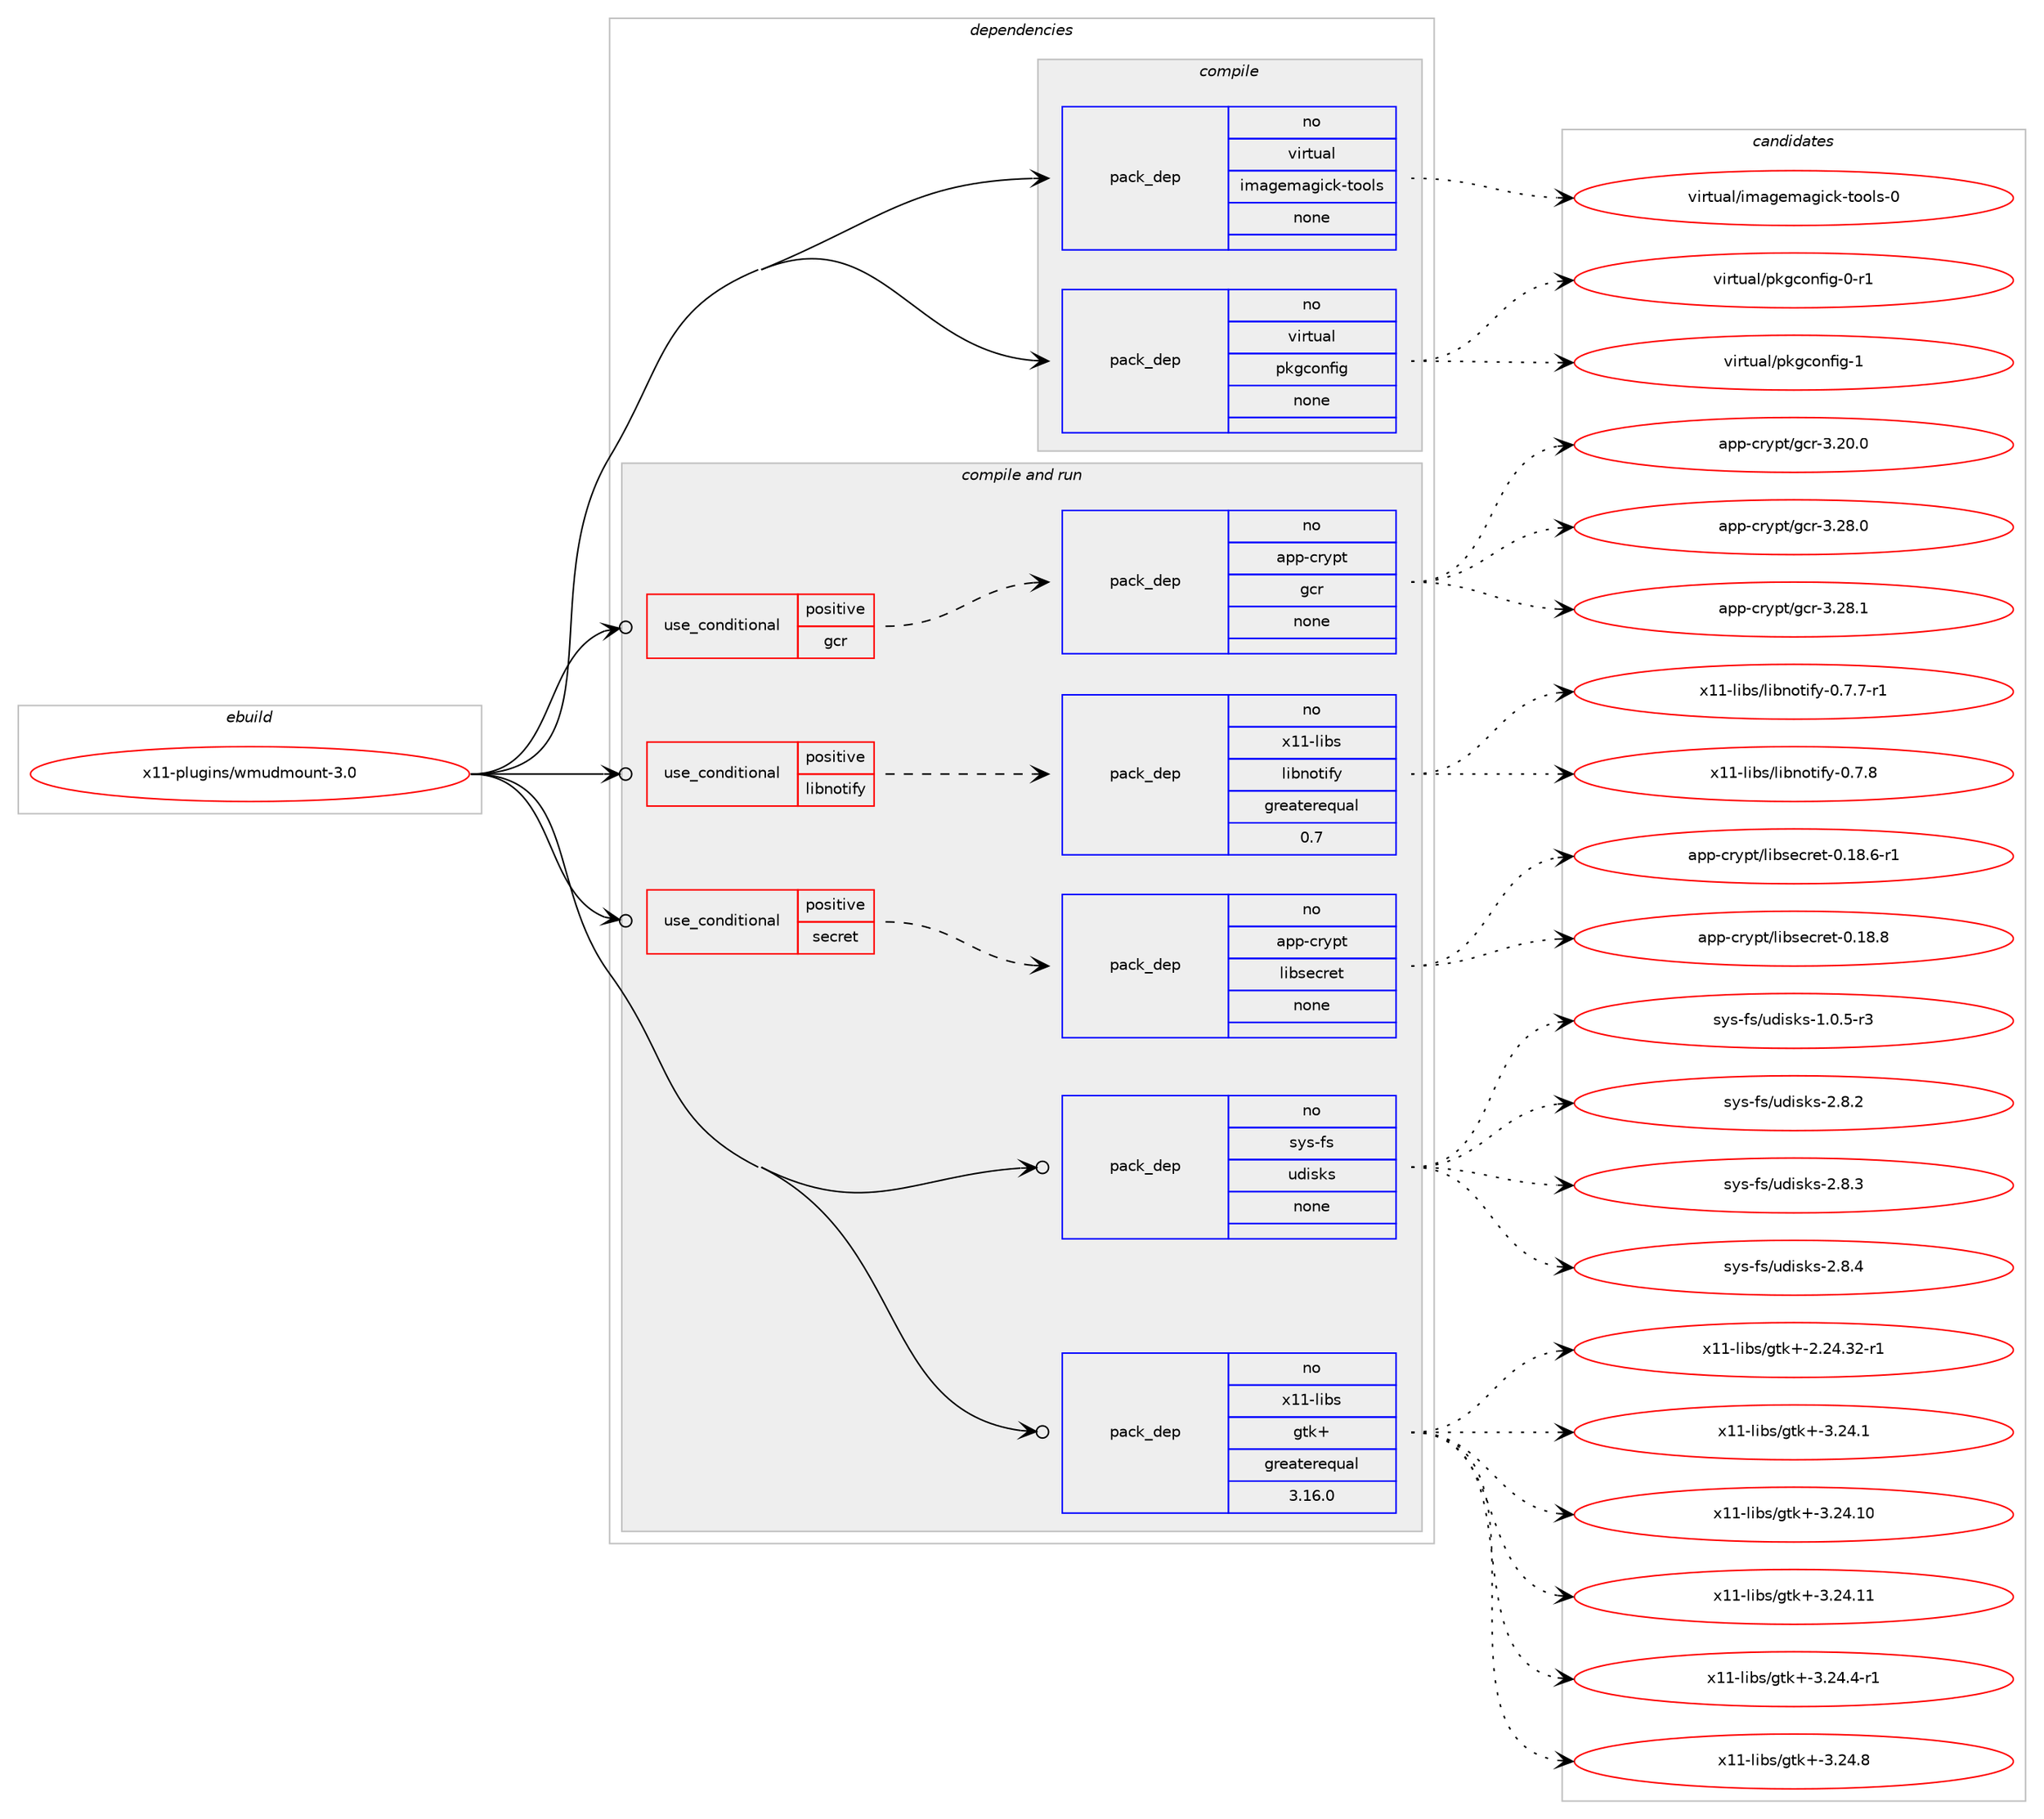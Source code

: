 digraph prolog {

# *************
# Graph options
# *************

newrank=true;
concentrate=true;
compound=true;
graph [rankdir=LR,fontname=Helvetica,fontsize=10,ranksep=1.5];#, ranksep=2.5, nodesep=0.2];
edge  [arrowhead=vee];
node  [fontname=Helvetica,fontsize=10];

# **********
# The ebuild
# **********

subgraph cluster_leftcol {
color=gray;
rank=same;
label=<<i>ebuild</i>>;
id [label="x11-plugins/wmudmount-3.0", color=red, width=4, href="../x11-plugins/wmudmount-3.0.svg"];
}

# ****************
# The dependencies
# ****************

subgraph cluster_midcol {
color=gray;
label=<<i>dependencies</i>>;
subgraph cluster_compile {
fillcolor="#eeeeee";
style=filled;
label=<<i>compile</i>>;
subgraph pack686568 {
dependency923607 [label=<<TABLE BORDER="0" CELLBORDER="1" CELLSPACING="0" CELLPADDING="4" WIDTH="220"><TR><TD ROWSPAN="6" CELLPADDING="30">pack_dep</TD></TR><TR><TD WIDTH="110">no</TD></TR><TR><TD>virtual</TD></TR><TR><TD>imagemagick-tools</TD></TR><TR><TD>none</TD></TR><TR><TD></TD></TR></TABLE>>, shape=none, color=blue];
}
id:e -> dependency923607:w [weight=20,style="solid",arrowhead="vee"];
subgraph pack686569 {
dependency923608 [label=<<TABLE BORDER="0" CELLBORDER="1" CELLSPACING="0" CELLPADDING="4" WIDTH="220"><TR><TD ROWSPAN="6" CELLPADDING="30">pack_dep</TD></TR><TR><TD WIDTH="110">no</TD></TR><TR><TD>virtual</TD></TR><TR><TD>pkgconfig</TD></TR><TR><TD>none</TD></TR><TR><TD></TD></TR></TABLE>>, shape=none, color=blue];
}
id:e -> dependency923608:w [weight=20,style="solid",arrowhead="vee"];
}
subgraph cluster_compileandrun {
fillcolor="#eeeeee";
style=filled;
label=<<i>compile and run</i>>;
subgraph cond220274 {
dependency923609 [label=<<TABLE BORDER="0" CELLBORDER="1" CELLSPACING="0" CELLPADDING="4"><TR><TD ROWSPAN="3" CELLPADDING="10">use_conditional</TD></TR><TR><TD>positive</TD></TR><TR><TD>gcr</TD></TR></TABLE>>, shape=none, color=red];
subgraph pack686570 {
dependency923610 [label=<<TABLE BORDER="0" CELLBORDER="1" CELLSPACING="0" CELLPADDING="4" WIDTH="220"><TR><TD ROWSPAN="6" CELLPADDING="30">pack_dep</TD></TR><TR><TD WIDTH="110">no</TD></TR><TR><TD>app-crypt</TD></TR><TR><TD>gcr</TD></TR><TR><TD>none</TD></TR><TR><TD></TD></TR></TABLE>>, shape=none, color=blue];
}
dependency923609:e -> dependency923610:w [weight=20,style="dashed",arrowhead="vee"];
}
id:e -> dependency923609:w [weight=20,style="solid",arrowhead="odotvee"];
subgraph cond220275 {
dependency923611 [label=<<TABLE BORDER="0" CELLBORDER="1" CELLSPACING="0" CELLPADDING="4"><TR><TD ROWSPAN="3" CELLPADDING="10">use_conditional</TD></TR><TR><TD>positive</TD></TR><TR><TD>libnotify</TD></TR></TABLE>>, shape=none, color=red];
subgraph pack686571 {
dependency923612 [label=<<TABLE BORDER="0" CELLBORDER="1" CELLSPACING="0" CELLPADDING="4" WIDTH="220"><TR><TD ROWSPAN="6" CELLPADDING="30">pack_dep</TD></TR><TR><TD WIDTH="110">no</TD></TR><TR><TD>x11-libs</TD></TR><TR><TD>libnotify</TD></TR><TR><TD>greaterequal</TD></TR><TR><TD>0.7</TD></TR></TABLE>>, shape=none, color=blue];
}
dependency923611:e -> dependency923612:w [weight=20,style="dashed",arrowhead="vee"];
}
id:e -> dependency923611:w [weight=20,style="solid",arrowhead="odotvee"];
subgraph cond220276 {
dependency923613 [label=<<TABLE BORDER="0" CELLBORDER="1" CELLSPACING="0" CELLPADDING="4"><TR><TD ROWSPAN="3" CELLPADDING="10">use_conditional</TD></TR><TR><TD>positive</TD></TR><TR><TD>secret</TD></TR></TABLE>>, shape=none, color=red];
subgraph pack686572 {
dependency923614 [label=<<TABLE BORDER="0" CELLBORDER="1" CELLSPACING="0" CELLPADDING="4" WIDTH="220"><TR><TD ROWSPAN="6" CELLPADDING="30">pack_dep</TD></TR><TR><TD WIDTH="110">no</TD></TR><TR><TD>app-crypt</TD></TR><TR><TD>libsecret</TD></TR><TR><TD>none</TD></TR><TR><TD></TD></TR></TABLE>>, shape=none, color=blue];
}
dependency923613:e -> dependency923614:w [weight=20,style="dashed",arrowhead="vee"];
}
id:e -> dependency923613:w [weight=20,style="solid",arrowhead="odotvee"];
subgraph pack686573 {
dependency923615 [label=<<TABLE BORDER="0" CELLBORDER="1" CELLSPACING="0" CELLPADDING="4" WIDTH="220"><TR><TD ROWSPAN="6" CELLPADDING="30">pack_dep</TD></TR><TR><TD WIDTH="110">no</TD></TR><TR><TD>sys-fs</TD></TR><TR><TD>udisks</TD></TR><TR><TD>none</TD></TR><TR><TD></TD></TR></TABLE>>, shape=none, color=blue];
}
id:e -> dependency923615:w [weight=20,style="solid",arrowhead="odotvee"];
subgraph pack686574 {
dependency923616 [label=<<TABLE BORDER="0" CELLBORDER="1" CELLSPACING="0" CELLPADDING="4" WIDTH="220"><TR><TD ROWSPAN="6" CELLPADDING="30">pack_dep</TD></TR><TR><TD WIDTH="110">no</TD></TR><TR><TD>x11-libs</TD></TR><TR><TD>gtk+</TD></TR><TR><TD>greaterequal</TD></TR><TR><TD>3.16.0</TD></TR></TABLE>>, shape=none, color=blue];
}
id:e -> dependency923616:w [weight=20,style="solid",arrowhead="odotvee"];
}
subgraph cluster_run {
fillcolor="#eeeeee";
style=filled;
label=<<i>run</i>>;
}
}

# **************
# The candidates
# **************

subgraph cluster_choices {
rank=same;
color=gray;
label=<<i>candidates</i>>;

subgraph choice686568 {
color=black;
nodesep=1;
choice1181051141161179710847105109971031011099710310599107451161111111081154548 [label="virtual/imagemagick-tools-0", color=red, width=4,href="../virtual/imagemagick-tools-0.svg"];
dependency923607:e -> choice1181051141161179710847105109971031011099710310599107451161111111081154548:w [style=dotted,weight="100"];
}
subgraph choice686569 {
color=black;
nodesep=1;
choice11810511411611797108471121071039911111010210510345484511449 [label="virtual/pkgconfig-0-r1", color=red, width=4,href="../virtual/pkgconfig-0-r1.svg"];
choice1181051141161179710847112107103991111101021051034549 [label="virtual/pkgconfig-1", color=red, width=4,href="../virtual/pkgconfig-1.svg"];
dependency923608:e -> choice11810511411611797108471121071039911111010210510345484511449:w [style=dotted,weight="100"];
dependency923608:e -> choice1181051141161179710847112107103991111101021051034549:w [style=dotted,weight="100"];
}
subgraph choice686570 {
color=black;
nodesep=1;
choice971121124599114121112116471039911445514650484648 [label="app-crypt/gcr-3.20.0", color=red, width=4,href="../app-crypt/gcr-3.20.0.svg"];
choice971121124599114121112116471039911445514650564648 [label="app-crypt/gcr-3.28.0", color=red, width=4,href="../app-crypt/gcr-3.28.0.svg"];
choice971121124599114121112116471039911445514650564649 [label="app-crypt/gcr-3.28.1", color=red, width=4,href="../app-crypt/gcr-3.28.1.svg"];
dependency923610:e -> choice971121124599114121112116471039911445514650484648:w [style=dotted,weight="100"];
dependency923610:e -> choice971121124599114121112116471039911445514650564648:w [style=dotted,weight="100"];
dependency923610:e -> choice971121124599114121112116471039911445514650564649:w [style=dotted,weight="100"];
}
subgraph choice686571 {
color=black;
nodesep=1;
choice1204949451081059811547108105981101111161051021214548465546554511449 [label="x11-libs/libnotify-0.7.7-r1", color=red, width=4,href="../x11-libs/libnotify-0.7.7-r1.svg"];
choice120494945108105981154710810598110111116105102121454846554656 [label="x11-libs/libnotify-0.7.8", color=red, width=4,href="../x11-libs/libnotify-0.7.8.svg"];
dependency923612:e -> choice1204949451081059811547108105981101111161051021214548465546554511449:w [style=dotted,weight="100"];
dependency923612:e -> choice120494945108105981154710810598110111116105102121454846554656:w [style=dotted,weight="100"];
}
subgraph choice686572 {
color=black;
nodesep=1;
choice971121124599114121112116471081059811510199114101116454846495646544511449 [label="app-crypt/libsecret-0.18.6-r1", color=red, width=4,href="../app-crypt/libsecret-0.18.6-r1.svg"];
choice97112112459911412111211647108105981151019911410111645484649564656 [label="app-crypt/libsecret-0.18.8", color=red, width=4,href="../app-crypt/libsecret-0.18.8.svg"];
dependency923614:e -> choice971121124599114121112116471081059811510199114101116454846495646544511449:w [style=dotted,weight="100"];
dependency923614:e -> choice97112112459911412111211647108105981151019911410111645484649564656:w [style=dotted,weight="100"];
}
subgraph choice686573 {
color=black;
nodesep=1;
choice11512111545102115471171001051151071154549464846534511451 [label="sys-fs/udisks-1.0.5-r3", color=red, width=4,href="../sys-fs/udisks-1.0.5-r3.svg"];
choice1151211154510211547117100105115107115455046564650 [label="sys-fs/udisks-2.8.2", color=red, width=4,href="../sys-fs/udisks-2.8.2.svg"];
choice1151211154510211547117100105115107115455046564651 [label="sys-fs/udisks-2.8.3", color=red, width=4,href="../sys-fs/udisks-2.8.3.svg"];
choice1151211154510211547117100105115107115455046564652 [label="sys-fs/udisks-2.8.4", color=red, width=4,href="../sys-fs/udisks-2.8.4.svg"];
dependency923615:e -> choice11512111545102115471171001051151071154549464846534511451:w [style=dotted,weight="100"];
dependency923615:e -> choice1151211154510211547117100105115107115455046564650:w [style=dotted,weight="100"];
dependency923615:e -> choice1151211154510211547117100105115107115455046564651:w [style=dotted,weight="100"];
dependency923615:e -> choice1151211154510211547117100105115107115455046564652:w [style=dotted,weight="100"];
}
subgraph choice686574 {
color=black;
nodesep=1;
choice12049494510810598115471031161074345504650524651504511449 [label="x11-libs/gtk+-2.24.32-r1", color=red, width=4,href="../x11-libs/gtk+-2.24.32-r1.svg"];
choice12049494510810598115471031161074345514650524649 [label="x11-libs/gtk+-3.24.1", color=red, width=4,href="../x11-libs/gtk+-3.24.1.svg"];
choice1204949451081059811547103116107434551465052464948 [label="x11-libs/gtk+-3.24.10", color=red, width=4,href="../x11-libs/gtk+-3.24.10.svg"];
choice1204949451081059811547103116107434551465052464949 [label="x11-libs/gtk+-3.24.11", color=red, width=4,href="../x11-libs/gtk+-3.24.11.svg"];
choice120494945108105981154710311610743455146505246524511449 [label="x11-libs/gtk+-3.24.4-r1", color=red, width=4,href="../x11-libs/gtk+-3.24.4-r1.svg"];
choice12049494510810598115471031161074345514650524656 [label="x11-libs/gtk+-3.24.8", color=red, width=4,href="../x11-libs/gtk+-3.24.8.svg"];
dependency923616:e -> choice12049494510810598115471031161074345504650524651504511449:w [style=dotted,weight="100"];
dependency923616:e -> choice12049494510810598115471031161074345514650524649:w [style=dotted,weight="100"];
dependency923616:e -> choice1204949451081059811547103116107434551465052464948:w [style=dotted,weight="100"];
dependency923616:e -> choice1204949451081059811547103116107434551465052464949:w [style=dotted,weight="100"];
dependency923616:e -> choice120494945108105981154710311610743455146505246524511449:w [style=dotted,weight="100"];
dependency923616:e -> choice12049494510810598115471031161074345514650524656:w [style=dotted,weight="100"];
}
}

}
